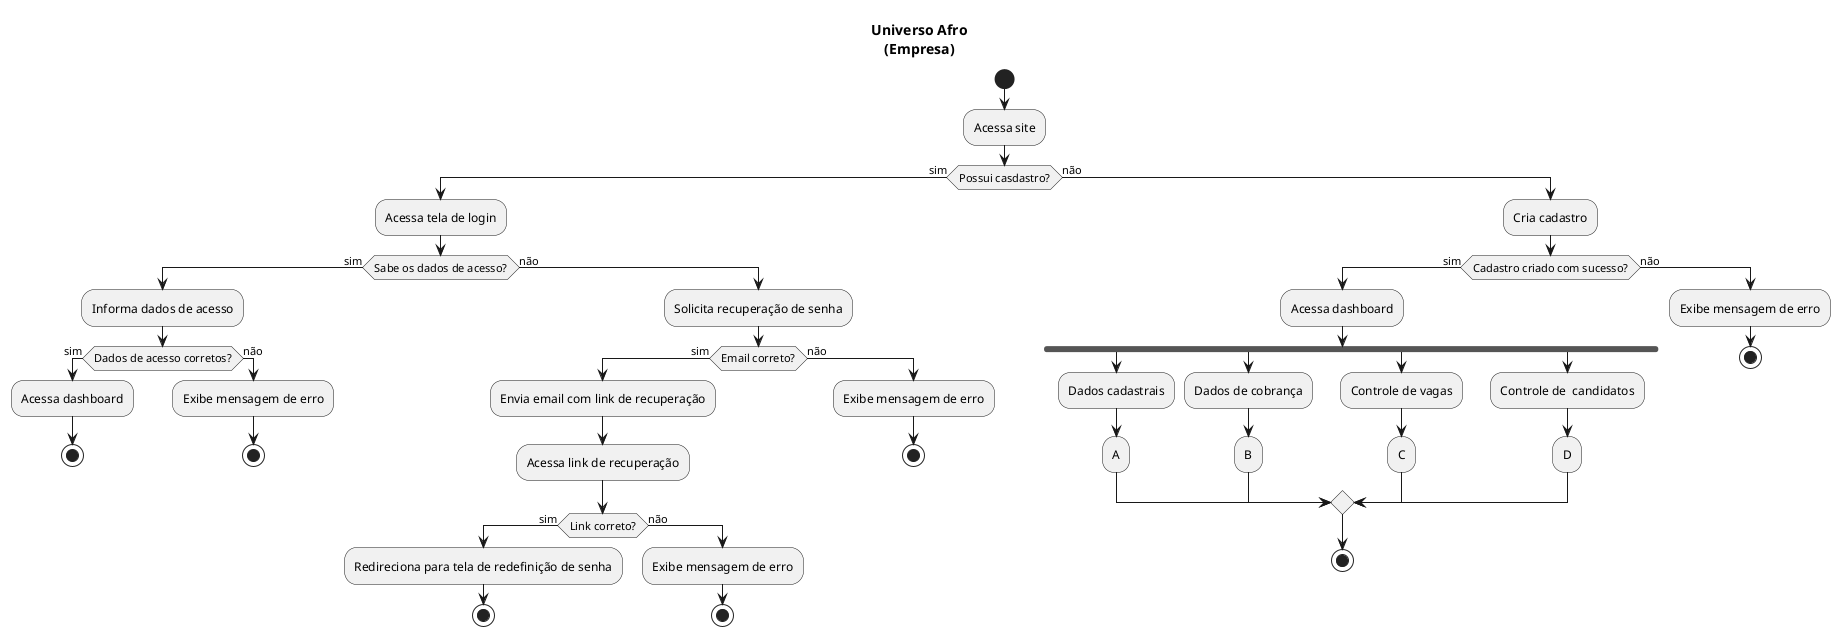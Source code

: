 @startuml
title "Universo Afro\n(Empresa)"
start
:Acessa site;
if (Possui casdastro?) then (sim)
        :Acessa tela de login;
        if (Sabe os dados de acesso?) then (sim)
                :Informa dados de acesso;
                if (Dados de acesso corretos?) then (sim)
                        :Acessa dashboard;
                        stop
                else (não)
                        :Exibe mensagem de erro;
                        stop
                endif
        else (não)
                :Solicita recuperação de senha;
                if (Email correto?) then (sim)
                        :Envia email com link de recuperação;
                        :Acessa link de recuperação;
                        if (Link correto?) then (sim)
                                :Redireciona para tela de redefinição de senha;
                                stop
                        else (não)
                                :Exibe mensagem de erro;
                                stop
                        endif
                else (não)
                        :Exibe mensagem de erro;
                        stop
                endif
        endif
else (não)
        :Cria cadastro;
        if (Cadastro criado com sucesso?) then (sim)
                :Acessa dashboard;
                fork
                        :Dados cadastrais;
                        :A;
                fork again
                        :Dados de cobrança;
                        :B;
                fork again
                        :Controle de vagas;
                        :C;
                fork again
                        :Controle de  candidatos;
                        :D;
                end merge;
                stop
        else (não)
                :Exibe mensagem de erro;
                stop
        endif
endif
@enduml
